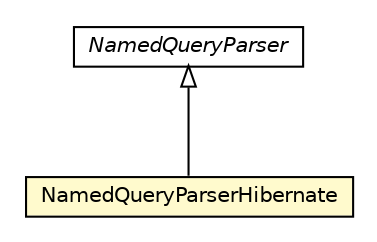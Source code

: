 #!/usr/local/bin/dot
#
# Class diagram 
# Generated by UMLGraph version R5_6_6-8-g8d7759 (http://www.umlgraph.org/)
#

digraph G {
	edge [fontname="Helvetica",fontsize=10,labelfontname="Helvetica",labelfontsize=10];
	node [fontname="Helvetica",fontsize=10,shape=plaintext];
	nodesep=0.25;
	ranksep=0.5;
	// org.dayatang.persistence.jpa.NamedQueryParser
	c69921 [label=<<table title="org.dayatang.persistence.jpa.NamedQueryParser" border="0" cellborder="1" cellspacing="0" cellpadding="2" port="p" href="../NamedQueryParser.html">
		<tr><td><table border="0" cellspacing="0" cellpadding="1">
<tr><td align="center" balign="center"><font face="Helvetica-Oblique"> NamedQueryParser </font></td></tr>
		</table></td></tr>
		</table>>, URL="../NamedQueryParser.html", fontname="Helvetica", fontcolor="black", fontsize=10.0];
	// org.dayatang.persistence.jpa.namedqueryparser.NamedQueryParserHibernate
	c69925 [label=<<table title="org.dayatang.persistence.jpa.namedqueryparser.NamedQueryParserHibernate" border="0" cellborder="1" cellspacing="0" cellpadding="2" port="p" bgcolor="lemonChiffon" href="./NamedQueryParserHibernate.html">
		<tr><td><table border="0" cellspacing="0" cellpadding="1">
<tr><td align="center" balign="center"> NamedQueryParserHibernate </td></tr>
		</table></td></tr>
		</table>>, URL="./NamedQueryParserHibernate.html", fontname="Helvetica", fontcolor="black", fontsize=10.0];
	//org.dayatang.persistence.jpa.namedqueryparser.NamedQueryParserHibernate extends org.dayatang.persistence.jpa.NamedQueryParser
	c69921:p -> c69925:p [dir=back,arrowtail=empty];
}

